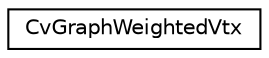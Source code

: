 digraph "Graphical Class Hierarchy"
{
 // LATEX_PDF_SIZE
  edge [fontname="Helvetica",fontsize="10",labelfontname="Helvetica",labelfontsize="10"];
  node [fontname="Helvetica",fontsize="10",shape=record];
  rankdir="LR";
  Node0 [label="CvGraphWeightedVtx",height=0.2,width=0.4,color="black", fillcolor="white", style="filled",URL="$struct_cv_graph_weighted_vtx.html",tooltip=" "];
}
